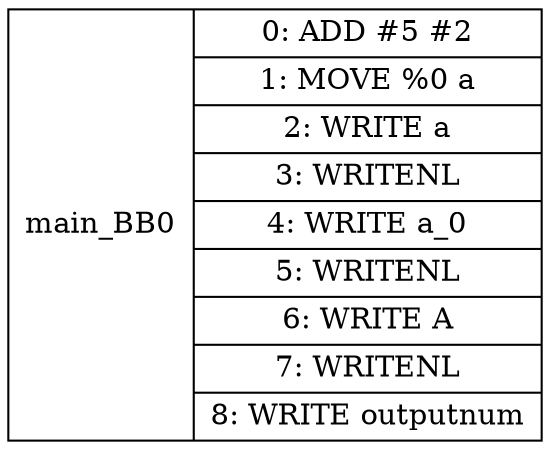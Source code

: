 diGraph G { 
main_BB0 [shape=record, label="<b>main_BB0| {0: ADD #5 #2|1: MOVE %0 a|2: WRITE a|3: WRITENL |4: WRITE a_0|5: WRITENL |6: WRITE A|7: WRITENL |8: WRITE outputnum}"];



}